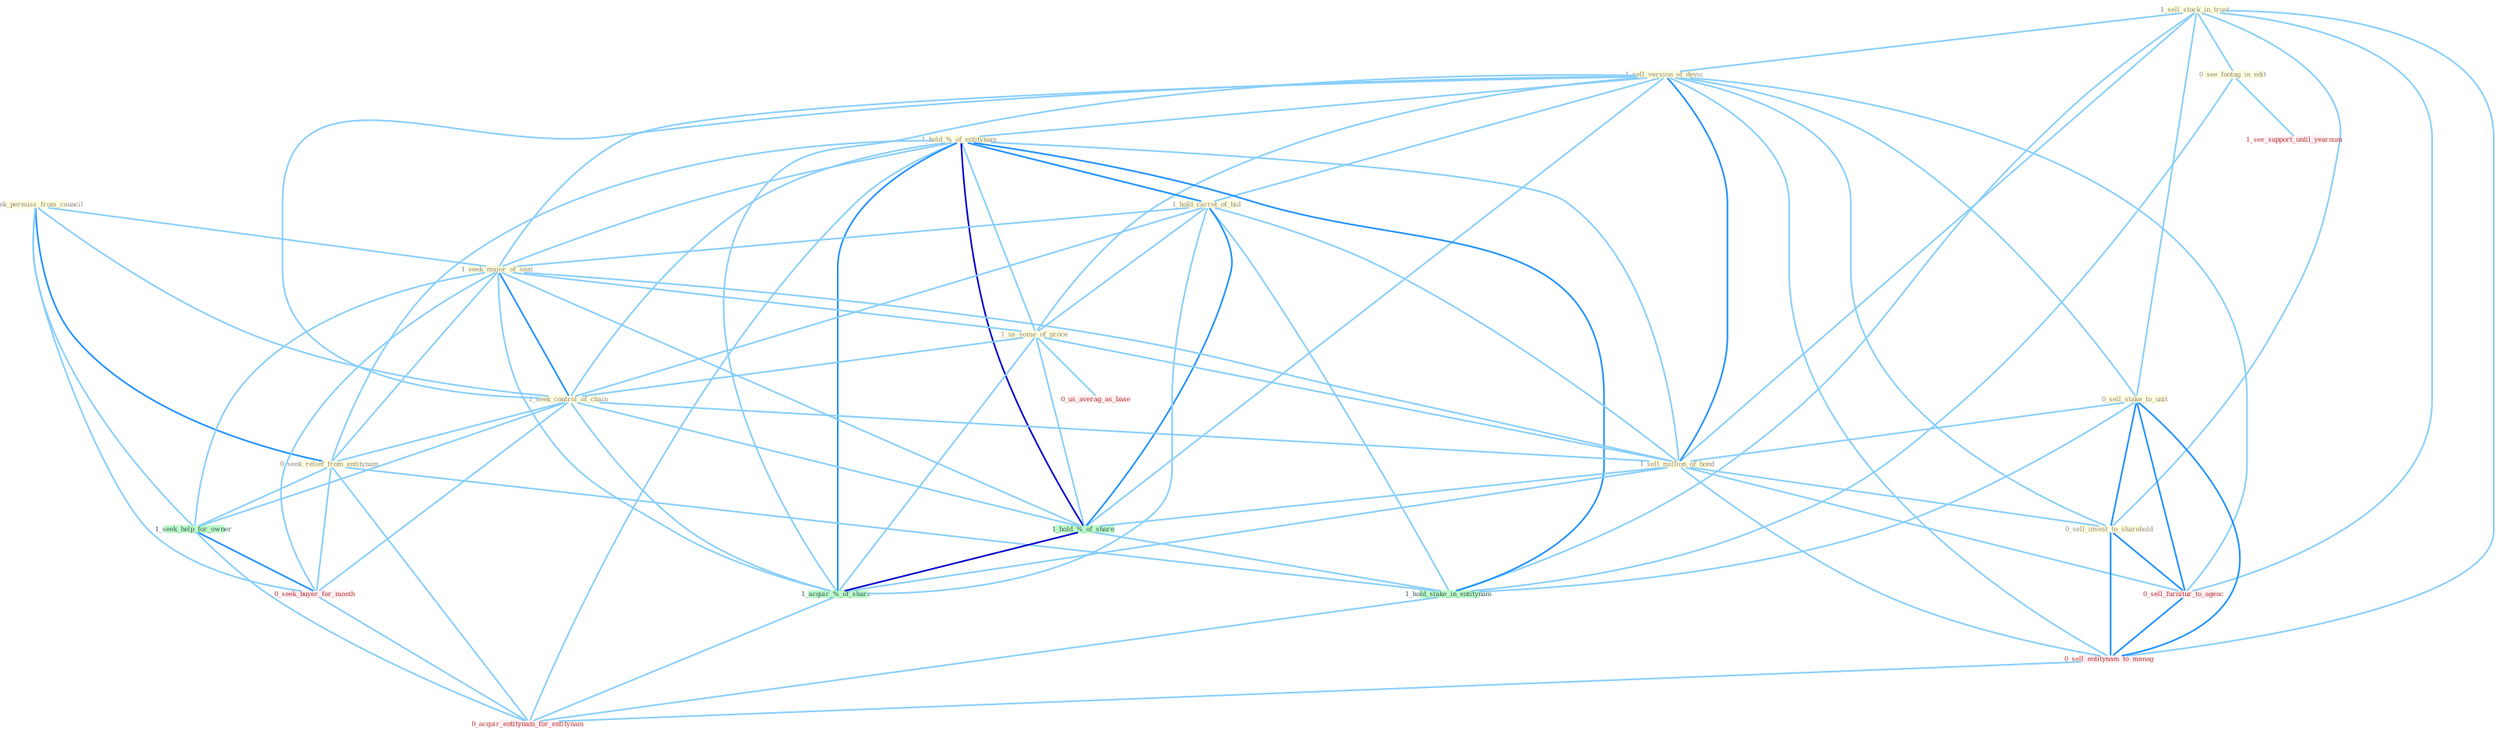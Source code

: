 Graph G{ 
    node
    [shape=polygon,style=filled,width=.5,height=.06,color="#BDFCC9",fixedsize=true,fontsize=4,
    fontcolor="#2f4f4f"];
    {node
    [color="#ffffe0", fontcolor="#8b7d6b"] "1_seek_permiss_from_council " "1_sell_stock_in_trust " "1_sell_version_of_devic " "1_hold_%_of_entitynam " "1_hold_carrot_of_bid " "1_seek_major_of_seat " "0_sell_stake_to_unit " "1_us_some_of_proce " "1_seek_control_of_chain " "1_sell_million_of_bond " "0_sell_invest_to_sharehold " "0_see_footag_in_edit " "0_seek_relief_from_entitynam "}
{node [color="#fff0f5", fontcolor="#b22222"] "0_seek_buyer_for_month " "1_see_support_until_yearnum " "0_sell_furnitur_to_agenc " "0_us_averag_as_base " "0_sell_entitynam_to_manag " "0_acquir_entitynam_for_entitynam "}
edge [color="#B0E2FF"];

	"1_seek_permiss_from_council " -- "1_seek_major_of_seat " [w="1", color="#87cefa" ];
	"1_seek_permiss_from_council " -- "1_seek_control_of_chain " [w="1", color="#87cefa" ];
	"1_seek_permiss_from_council " -- "0_seek_relief_from_entitynam " [w="2", color="#1e90ff" , len=0.8];
	"1_seek_permiss_from_council " -- "1_seek_help_for_owner " [w="1", color="#87cefa" ];
	"1_seek_permiss_from_council " -- "0_seek_buyer_for_month " [w="1", color="#87cefa" ];
	"1_sell_stock_in_trust " -- "1_sell_version_of_devic " [w="1", color="#87cefa" ];
	"1_sell_stock_in_trust " -- "0_sell_stake_to_unit " [w="1", color="#87cefa" ];
	"1_sell_stock_in_trust " -- "1_sell_million_of_bond " [w="1", color="#87cefa" ];
	"1_sell_stock_in_trust " -- "0_sell_invest_to_sharehold " [w="1", color="#87cefa" ];
	"1_sell_stock_in_trust " -- "0_see_footag_in_edit " [w="1", color="#87cefa" ];
	"1_sell_stock_in_trust " -- "1_hold_stake_in_entitynam " [w="1", color="#87cefa" ];
	"1_sell_stock_in_trust " -- "0_sell_furnitur_to_agenc " [w="1", color="#87cefa" ];
	"1_sell_stock_in_trust " -- "0_sell_entitynam_to_manag " [w="1", color="#87cefa" ];
	"1_sell_version_of_devic " -- "1_hold_%_of_entitynam " [w="1", color="#87cefa" ];
	"1_sell_version_of_devic " -- "1_hold_carrot_of_bid " [w="1", color="#87cefa" ];
	"1_sell_version_of_devic " -- "1_seek_major_of_seat " [w="1", color="#87cefa" ];
	"1_sell_version_of_devic " -- "0_sell_stake_to_unit " [w="1", color="#87cefa" ];
	"1_sell_version_of_devic " -- "1_us_some_of_proce " [w="1", color="#87cefa" ];
	"1_sell_version_of_devic " -- "1_seek_control_of_chain " [w="1", color="#87cefa" ];
	"1_sell_version_of_devic " -- "1_sell_million_of_bond " [w="2", color="#1e90ff" , len=0.8];
	"1_sell_version_of_devic " -- "0_sell_invest_to_sharehold " [w="1", color="#87cefa" ];
	"1_sell_version_of_devic " -- "1_hold_%_of_share " [w="1", color="#87cefa" ];
	"1_sell_version_of_devic " -- "1_acquir_%_of_share " [w="1", color="#87cefa" ];
	"1_sell_version_of_devic " -- "0_sell_furnitur_to_agenc " [w="1", color="#87cefa" ];
	"1_sell_version_of_devic " -- "0_sell_entitynam_to_manag " [w="1", color="#87cefa" ];
	"1_hold_%_of_entitynam " -- "1_hold_carrot_of_bid " [w="2", color="#1e90ff" , len=0.8];
	"1_hold_%_of_entitynam " -- "1_seek_major_of_seat " [w="1", color="#87cefa" ];
	"1_hold_%_of_entitynam " -- "1_us_some_of_proce " [w="1", color="#87cefa" ];
	"1_hold_%_of_entitynam " -- "1_seek_control_of_chain " [w="1", color="#87cefa" ];
	"1_hold_%_of_entitynam " -- "1_sell_million_of_bond " [w="1", color="#87cefa" ];
	"1_hold_%_of_entitynam " -- "0_seek_relief_from_entitynam " [w="1", color="#87cefa" ];
	"1_hold_%_of_entitynam " -- "1_hold_%_of_share " [w="3", color="#0000cd" , len=0.6];
	"1_hold_%_of_entitynam " -- "1_hold_stake_in_entitynam " [w="2", color="#1e90ff" , len=0.8];
	"1_hold_%_of_entitynam " -- "1_acquir_%_of_share " [w="2", color="#1e90ff" , len=0.8];
	"1_hold_%_of_entitynam " -- "0_acquir_entitynam_for_entitynam " [w="1", color="#87cefa" ];
	"1_hold_carrot_of_bid " -- "1_seek_major_of_seat " [w="1", color="#87cefa" ];
	"1_hold_carrot_of_bid " -- "1_us_some_of_proce " [w="1", color="#87cefa" ];
	"1_hold_carrot_of_bid " -- "1_seek_control_of_chain " [w="1", color="#87cefa" ];
	"1_hold_carrot_of_bid " -- "1_sell_million_of_bond " [w="1", color="#87cefa" ];
	"1_hold_carrot_of_bid " -- "1_hold_%_of_share " [w="2", color="#1e90ff" , len=0.8];
	"1_hold_carrot_of_bid " -- "1_hold_stake_in_entitynam " [w="1", color="#87cefa" ];
	"1_hold_carrot_of_bid " -- "1_acquir_%_of_share " [w="1", color="#87cefa" ];
	"1_seek_major_of_seat " -- "1_us_some_of_proce " [w="1", color="#87cefa" ];
	"1_seek_major_of_seat " -- "1_seek_control_of_chain " [w="2", color="#1e90ff" , len=0.8];
	"1_seek_major_of_seat " -- "1_sell_million_of_bond " [w="1", color="#87cefa" ];
	"1_seek_major_of_seat " -- "0_seek_relief_from_entitynam " [w="1", color="#87cefa" ];
	"1_seek_major_of_seat " -- "1_hold_%_of_share " [w="1", color="#87cefa" ];
	"1_seek_major_of_seat " -- "1_seek_help_for_owner " [w="1", color="#87cefa" ];
	"1_seek_major_of_seat " -- "0_seek_buyer_for_month " [w="1", color="#87cefa" ];
	"1_seek_major_of_seat " -- "1_acquir_%_of_share " [w="1", color="#87cefa" ];
	"0_sell_stake_to_unit " -- "1_sell_million_of_bond " [w="1", color="#87cefa" ];
	"0_sell_stake_to_unit " -- "0_sell_invest_to_sharehold " [w="2", color="#1e90ff" , len=0.8];
	"0_sell_stake_to_unit " -- "1_hold_stake_in_entitynam " [w="1", color="#87cefa" ];
	"0_sell_stake_to_unit " -- "0_sell_furnitur_to_agenc " [w="2", color="#1e90ff" , len=0.8];
	"0_sell_stake_to_unit " -- "0_sell_entitynam_to_manag " [w="2", color="#1e90ff" , len=0.8];
	"1_us_some_of_proce " -- "1_seek_control_of_chain " [w="1", color="#87cefa" ];
	"1_us_some_of_proce " -- "1_sell_million_of_bond " [w="1", color="#87cefa" ];
	"1_us_some_of_proce " -- "1_hold_%_of_share " [w="1", color="#87cefa" ];
	"1_us_some_of_proce " -- "1_acquir_%_of_share " [w="1", color="#87cefa" ];
	"1_us_some_of_proce " -- "0_us_averag_as_base " [w="1", color="#87cefa" ];
	"1_seek_control_of_chain " -- "1_sell_million_of_bond " [w="1", color="#87cefa" ];
	"1_seek_control_of_chain " -- "0_seek_relief_from_entitynam " [w="1", color="#87cefa" ];
	"1_seek_control_of_chain " -- "1_hold_%_of_share " [w="1", color="#87cefa" ];
	"1_seek_control_of_chain " -- "1_seek_help_for_owner " [w="1", color="#87cefa" ];
	"1_seek_control_of_chain " -- "0_seek_buyer_for_month " [w="1", color="#87cefa" ];
	"1_seek_control_of_chain " -- "1_acquir_%_of_share " [w="1", color="#87cefa" ];
	"1_sell_million_of_bond " -- "0_sell_invest_to_sharehold " [w="1", color="#87cefa" ];
	"1_sell_million_of_bond " -- "1_hold_%_of_share " [w="1", color="#87cefa" ];
	"1_sell_million_of_bond " -- "1_acquir_%_of_share " [w="1", color="#87cefa" ];
	"1_sell_million_of_bond " -- "0_sell_furnitur_to_agenc " [w="1", color="#87cefa" ];
	"1_sell_million_of_bond " -- "0_sell_entitynam_to_manag " [w="1", color="#87cefa" ];
	"0_sell_invest_to_sharehold " -- "0_sell_furnitur_to_agenc " [w="2", color="#1e90ff" , len=0.8];
	"0_sell_invest_to_sharehold " -- "0_sell_entitynam_to_manag " [w="2", color="#1e90ff" , len=0.8];
	"0_see_footag_in_edit " -- "1_hold_stake_in_entitynam " [w="1", color="#87cefa" ];
	"0_see_footag_in_edit " -- "1_see_support_until_yearnum " [w="1", color="#87cefa" ];
	"0_seek_relief_from_entitynam " -- "1_hold_stake_in_entitynam " [w="1", color="#87cefa" ];
	"0_seek_relief_from_entitynam " -- "1_seek_help_for_owner " [w="1", color="#87cefa" ];
	"0_seek_relief_from_entitynam " -- "0_seek_buyer_for_month " [w="1", color="#87cefa" ];
	"0_seek_relief_from_entitynam " -- "0_acquir_entitynam_for_entitynam " [w="1", color="#87cefa" ];
	"1_hold_%_of_share " -- "1_hold_stake_in_entitynam " [w="1", color="#87cefa" ];
	"1_hold_%_of_share " -- "1_acquir_%_of_share " [w="3", color="#0000cd" , len=0.6];
	"1_hold_stake_in_entitynam " -- "0_acquir_entitynam_for_entitynam " [w="1", color="#87cefa" ];
	"1_seek_help_for_owner " -- "0_seek_buyer_for_month " [w="2", color="#1e90ff" , len=0.8];
	"1_seek_help_for_owner " -- "0_acquir_entitynam_for_entitynam " [w="1", color="#87cefa" ];
	"0_seek_buyer_for_month " -- "0_acquir_entitynam_for_entitynam " [w="1", color="#87cefa" ];
	"1_acquir_%_of_share " -- "0_acquir_entitynam_for_entitynam " [w="1", color="#87cefa" ];
	"0_sell_furnitur_to_agenc " -- "0_sell_entitynam_to_manag " [w="2", color="#1e90ff" , len=0.8];
	"0_sell_entitynam_to_manag " -- "0_acquir_entitynam_for_entitynam " [w="1", color="#87cefa" ];
}